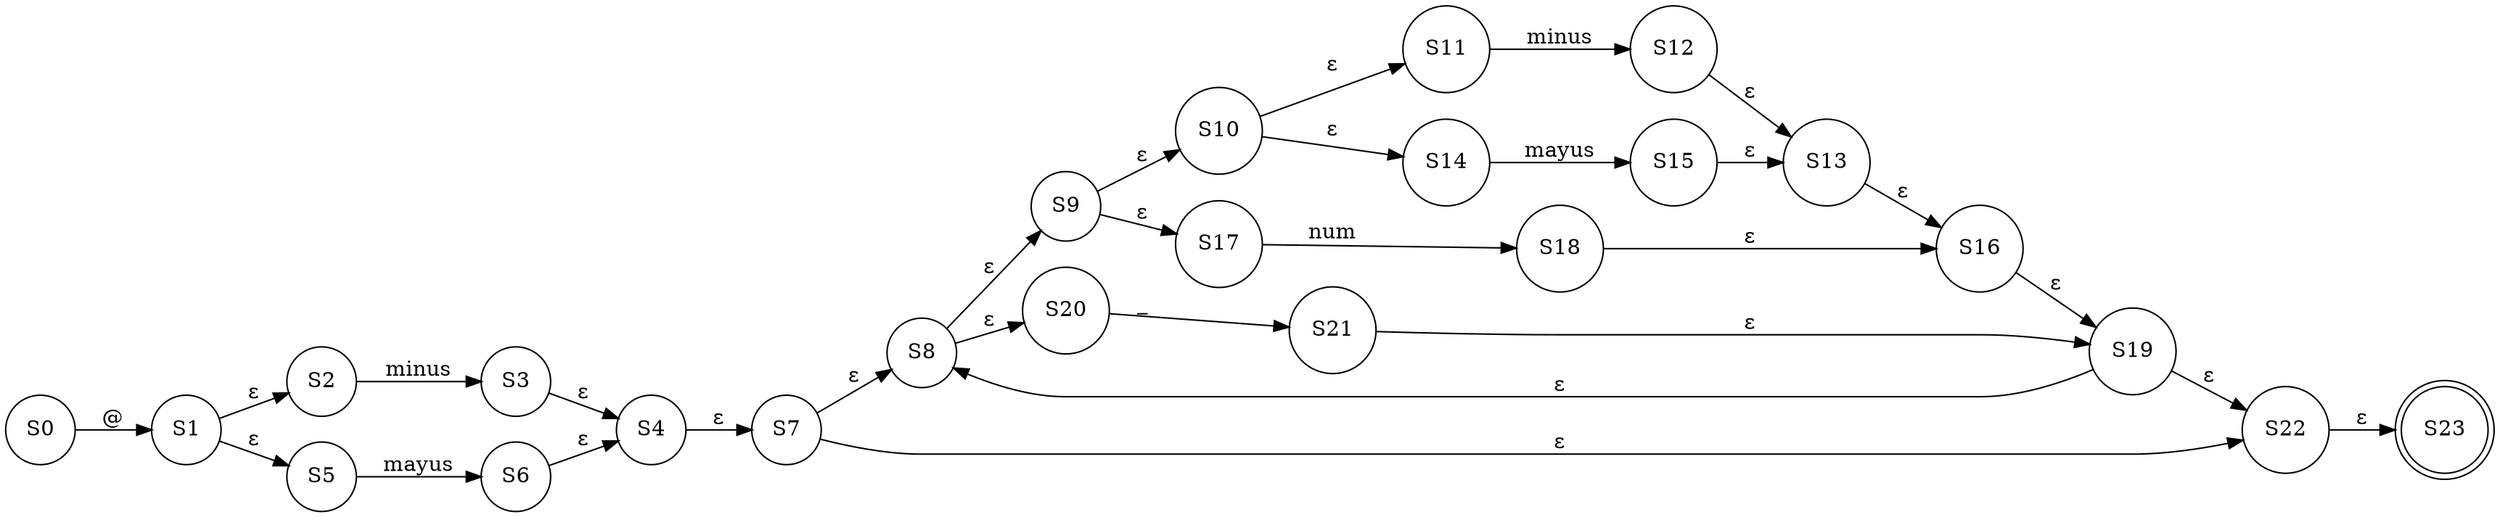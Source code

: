 digraph grafica{
rankdir=LR;
forcelabels= true;
node [shape = circle];
S0;
S1;
S2;
S3;
S4;
S5;
S6;
S7;
S8;
S9;
S10;
S11;
S12;
S13;
S14;
S15;
S16;
S17;
S18;
S19;
S20;
S21;
S22;
S23[shape = doublecircle];
S0->S1[label="@"]
S1->S2[label="ε"]
S1->S5[label="ε"]
S2->S3[label="minus"]
S3->S4[label="ε"]
S5->S6[label="mayus"]
S6->S4[label="ε"]
S4->S7[label="ε"]
S10->S11[label="ε"]
S10->S14[label="ε"]
S11->S12[label="minus"]
S12->S13[label="ε"]
S14->S15[label="mayus"]
S15->S13[label="ε"]
S9->S10[label="ε"]
S9->S17[label="ε"]
S13->S16[label="ε"]
S17->S18[label="num"]
S18->S16[label="ε"]
S8->S9[label="ε"]
S8->S20[label="ε"]
S16->S19[label="ε"]
S20->S21[label="_"]
S21->S19[label="ε"]
S7->S8[label="ε"]
S7->S22[label="ε"]
S19->S22[label="ε"]
S19->S8[label="ε"]
S22->S23[label="ε"]

}